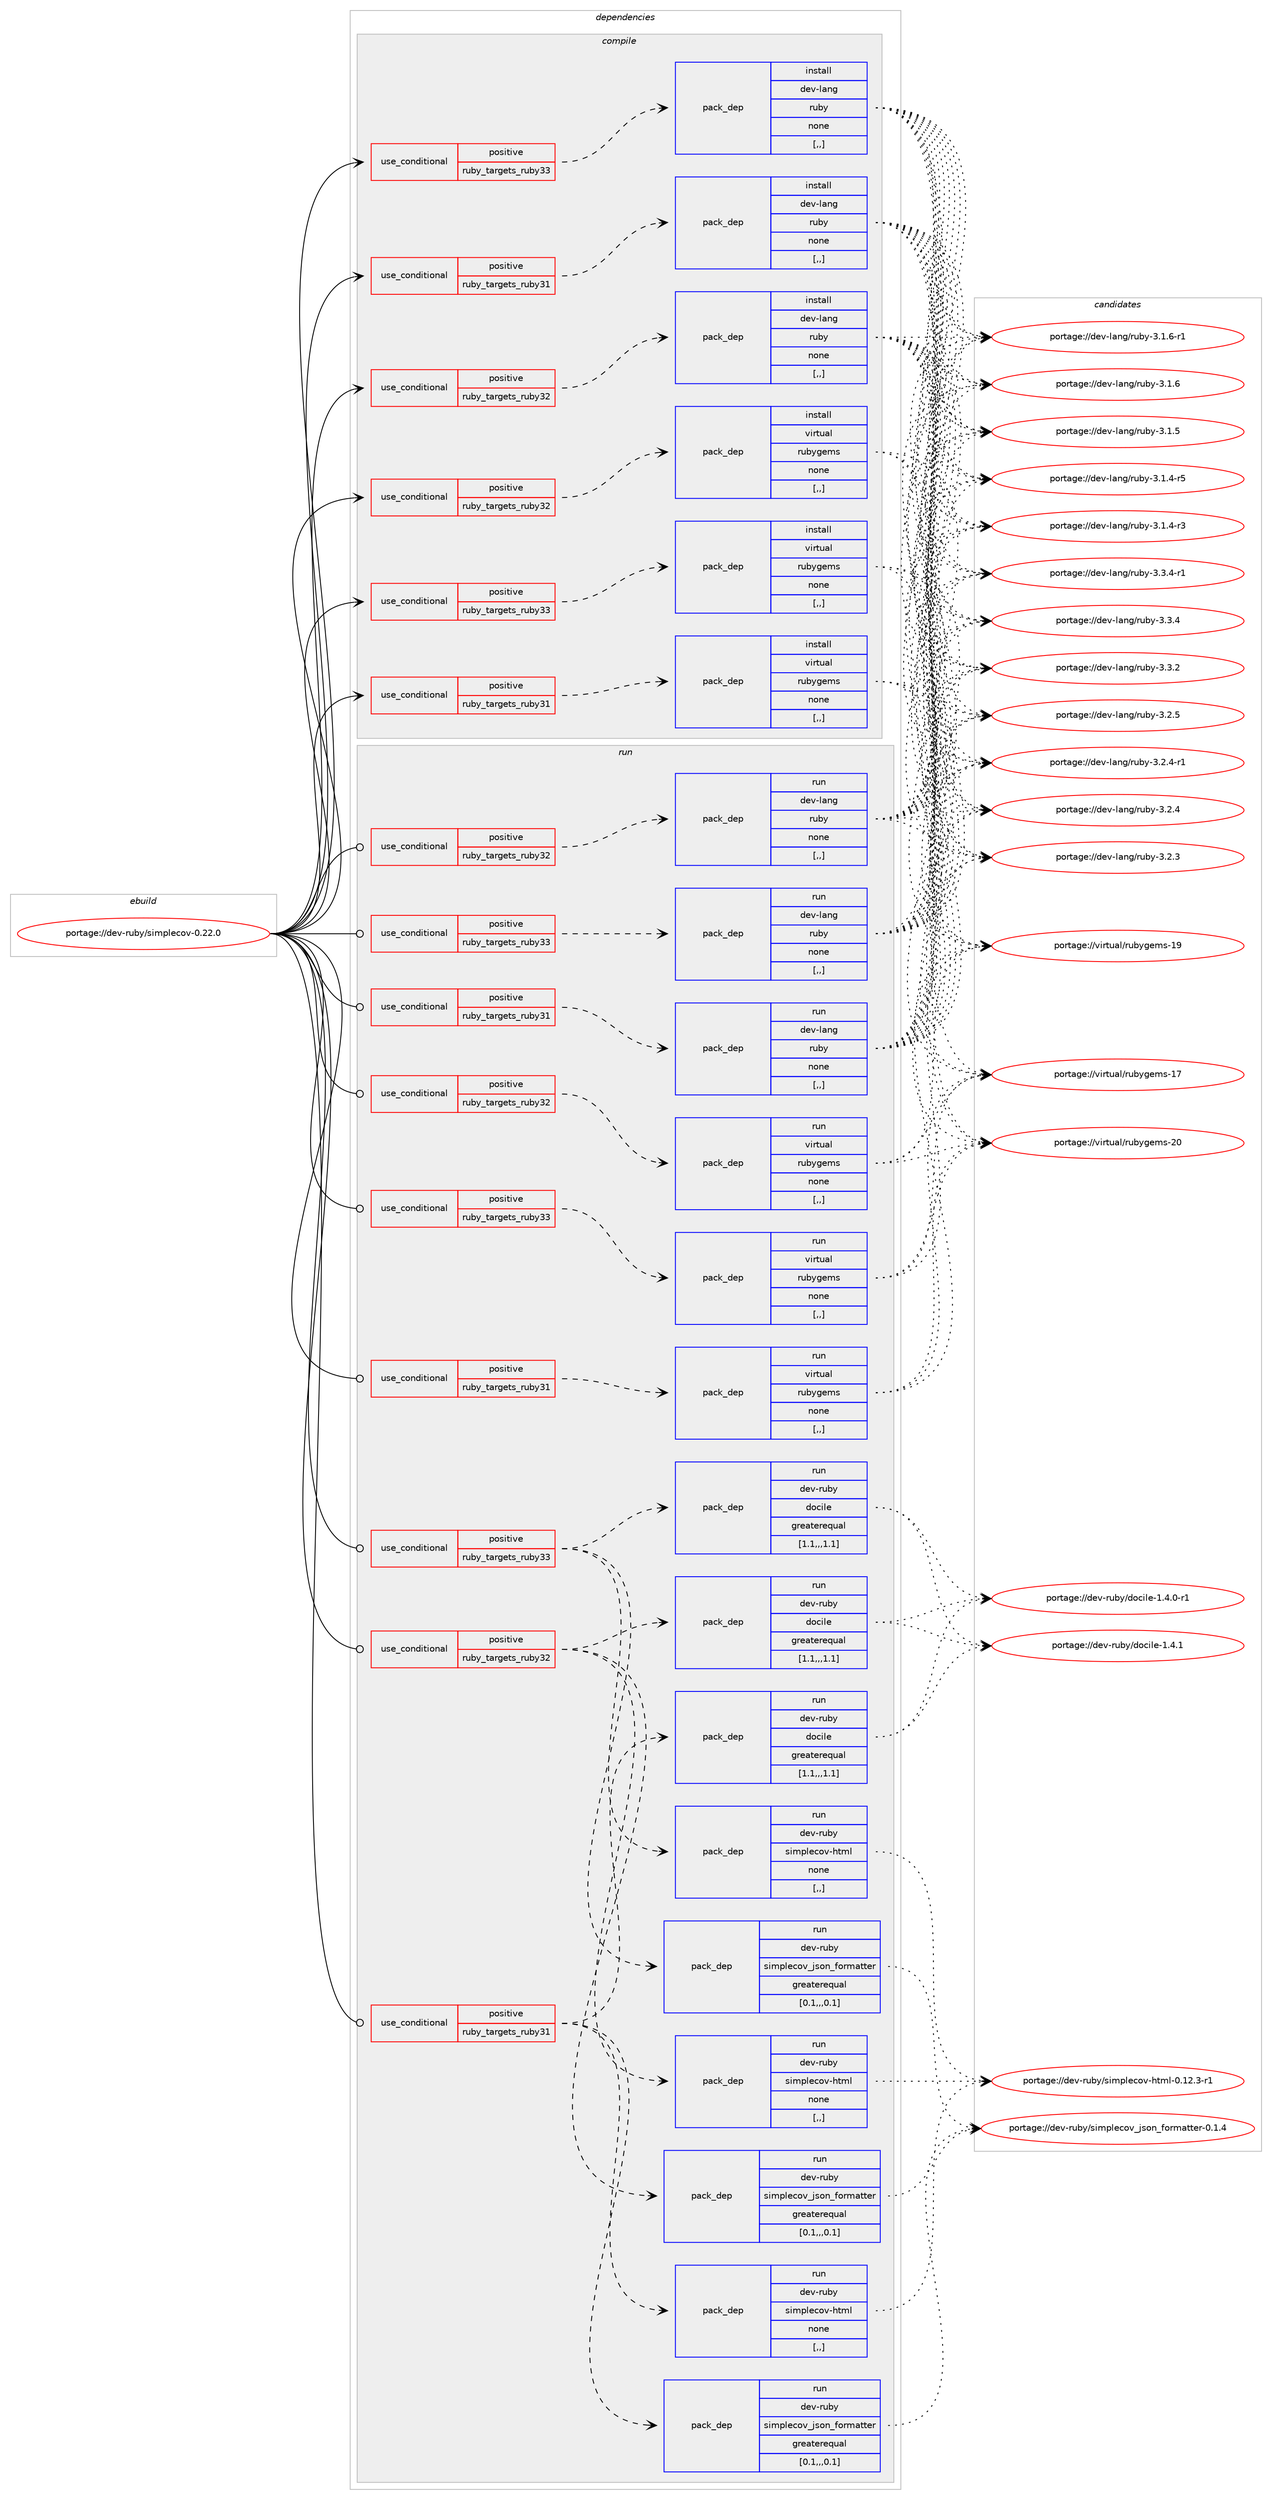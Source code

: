 digraph prolog {

# *************
# Graph options
# *************

newrank=true;
concentrate=true;
compound=true;
graph [rankdir=LR,fontname=Helvetica,fontsize=10,ranksep=1.5];#, ranksep=2.5, nodesep=0.2];
edge  [arrowhead=vee];
node  [fontname=Helvetica,fontsize=10];

# **********
# The ebuild
# **********

subgraph cluster_leftcol {
color=gray;
label=<<i>ebuild</i>>;
id [label="portage://dev-ruby/simplecov-0.22.0", color=red, width=4, href="../dev-ruby/simplecov-0.22.0.svg"];
}

# ****************
# The dependencies
# ****************

subgraph cluster_midcol {
color=gray;
label=<<i>dependencies</i>>;
subgraph cluster_compile {
fillcolor="#eeeeee";
style=filled;
label=<<i>compile</i>>;
subgraph cond56650 {
dependency203407 [label=<<TABLE BORDER="0" CELLBORDER="1" CELLSPACING="0" CELLPADDING="4"><TR><TD ROWSPAN="3" CELLPADDING="10">use_conditional</TD></TR><TR><TD>positive</TD></TR><TR><TD>ruby_targets_ruby31</TD></TR></TABLE>>, shape=none, color=red];
subgraph pack145371 {
dependency203408 [label=<<TABLE BORDER="0" CELLBORDER="1" CELLSPACING="0" CELLPADDING="4" WIDTH="220"><TR><TD ROWSPAN="6" CELLPADDING="30">pack_dep</TD></TR><TR><TD WIDTH="110">install</TD></TR><TR><TD>dev-lang</TD></TR><TR><TD>ruby</TD></TR><TR><TD>none</TD></TR><TR><TD>[,,]</TD></TR></TABLE>>, shape=none, color=blue];
}
dependency203407:e -> dependency203408:w [weight=20,style="dashed",arrowhead="vee"];
}
id:e -> dependency203407:w [weight=20,style="solid",arrowhead="vee"];
subgraph cond56651 {
dependency203409 [label=<<TABLE BORDER="0" CELLBORDER="1" CELLSPACING="0" CELLPADDING="4"><TR><TD ROWSPAN="3" CELLPADDING="10">use_conditional</TD></TR><TR><TD>positive</TD></TR><TR><TD>ruby_targets_ruby31</TD></TR></TABLE>>, shape=none, color=red];
subgraph pack145372 {
dependency203410 [label=<<TABLE BORDER="0" CELLBORDER="1" CELLSPACING="0" CELLPADDING="4" WIDTH="220"><TR><TD ROWSPAN="6" CELLPADDING="30">pack_dep</TD></TR><TR><TD WIDTH="110">install</TD></TR><TR><TD>virtual</TD></TR><TR><TD>rubygems</TD></TR><TR><TD>none</TD></TR><TR><TD>[,,]</TD></TR></TABLE>>, shape=none, color=blue];
}
dependency203409:e -> dependency203410:w [weight=20,style="dashed",arrowhead="vee"];
}
id:e -> dependency203409:w [weight=20,style="solid",arrowhead="vee"];
subgraph cond56652 {
dependency203411 [label=<<TABLE BORDER="0" CELLBORDER="1" CELLSPACING="0" CELLPADDING="4"><TR><TD ROWSPAN="3" CELLPADDING="10">use_conditional</TD></TR><TR><TD>positive</TD></TR><TR><TD>ruby_targets_ruby32</TD></TR></TABLE>>, shape=none, color=red];
subgraph pack145373 {
dependency203412 [label=<<TABLE BORDER="0" CELLBORDER="1" CELLSPACING="0" CELLPADDING="4" WIDTH="220"><TR><TD ROWSPAN="6" CELLPADDING="30">pack_dep</TD></TR><TR><TD WIDTH="110">install</TD></TR><TR><TD>dev-lang</TD></TR><TR><TD>ruby</TD></TR><TR><TD>none</TD></TR><TR><TD>[,,]</TD></TR></TABLE>>, shape=none, color=blue];
}
dependency203411:e -> dependency203412:w [weight=20,style="dashed",arrowhead="vee"];
}
id:e -> dependency203411:w [weight=20,style="solid",arrowhead="vee"];
subgraph cond56653 {
dependency203413 [label=<<TABLE BORDER="0" CELLBORDER="1" CELLSPACING="0" CELLPADDING="4"><TR><TD ROWSPAN="3" CELLPADDING="10">use_conditional</TD></TR><TR><TD>positive</TD></TR><TR><TD>ruby_targets_ruby32</TD></TR></TABLE>>, shape=none, color=red];
subgraph pack145374 {
dependency203414 [label=<<TABLE BORDER="0" CELLBORDER="1" CELLSPACING="0" CELLPADDING="4" WIDTH="220"><TR><TD ROWSPAN="6" CELLPADDING="30">pack_dep</TD></TR><TR><TD WIDTH="110">install</TD></TR><TR><TD>virtual</TD></TR><TR><TD>rubygems</TD></TR><TR><TD>none</TD></TR><TR><TD>[,,]</TD></TR></TABLE>>, shape=none, color=blue];
}
dependency203413:e -> dependency203414:w [weight=20,style="dashed",arrowhead="vee"];
}
id:e -> dependency203413:w [weight=20,style="solid",arrowhead="vee"];
subgraph cond56654 {
dependency203415 [label=<<TABLE BORDER="0" CELLBORDER="1" CELLSPACING="0" CELLPADDING="4"><TR><TD ROWSPAN="3" CELLPADDING="10">use_conditional</TD></TR><TR><TD>positive</TD></TR><TR><TD>ruby_targets_ruby33</TD></TR></TABLE>>, shape=none, color=red];
subgraph pack145375 {
dependency203416 [label=<<TABLE BORDER="0" CELLBORDER="1" CELLSPACING="0" CELLPADDING="4" WIDTH="220"><TR><TD ROWSPAN="6" CELLPADDING="30">pack_dep</TD></TR><TR><TD WIDTH="110">install</TD></TR><TR><TD>dev-lang</TD></TR><TR><TD>ruby</TD></TR><TR><TD>none</TD></TR><TR><TD>[,,]</TD></TR></TABLE>>, shape=none, color=blue];
}
dependency203415:e -> dependency203416:w [weight=20,style="dashed",arrowhead="vee"];
}
id:e -> dependency203415:w [weight=20,style="solid",arrowhead="vee"];
subgraph cond56655 {
dependency203417 [label=<<TABLE BORDER="0" CELLBORDER="1" CELLSPACING="0" CELLPADDING="4"><TR><TD ROWSPAN="3" CELLPADDING="10">use_conditional</TD></TR><TR><TD>positive</TD></TR><TR><TD>ruby_targets_ruby33</TD></TR></TABLE>>, shape=none, color=red];
subgraph pack145376 {
dependency203418 [label=<<TABLE BORDER="0" CELLBORDER="1" CELLSPACING="0" CELLPADDING="4" WIDTH="220"><TR><TD ROWSPAN="6" CELLPADDING="30">pack_dep</TD></TR><TR><TD WIDTH="110">install</TD></TR><TR><TD>virtual</TD></TR><TR><TD>rubygems</TD></TR><TR><TD>none</TD></TR><TR><TD>[,,]</TD></TR></TABLE>>, shape=none, color=blue];
}
dependency203417:e -> dependency203418:w [weight=20,style="dashed",arrowhead="vee"];
}
id:e -> dependency203417:w [weight=20,style="solid",arrowhead="vee"];
}
subgraph cluster_compileandrun {
fillcolor="#eeeeee";
style=filled;
label=<<i>compile and run</i>>;
}
subgraph cluster_run {
fillcolor="#eeeeee";
style=filled;
label=<<i>run</i>>;
subgraph cond56656 {
dependency203419 [label=<<TABLE BORDER="0" CELLBORDER="1" CELLSPACING="0" CELLPADDING="4"><TR><TD ROWSPAN="3" CELLPADDING="10">use_conditional</TD></TR><TR><TD>positive</TD></TR><TR><TD>ruby_targets_ruby31</TD></TR></TABLE>>, shape=none, color=red];
subgraph pack145377 {
dependency203420 [label=<<TABLE BORDER="0" CELLBORDER="1" CELLSPACING="0" CELLPADDING="4" WIDTH="220"><TR><TD ROWSPAN="6" CELLPADDING="30">pack_dep</TD></TR><TR><TD WIDTH="110">run</TD></TR><TR><TD>dev-lang</TD></TR><TR><TD>ruby</TD></TR><TR><TD>none</TD></TR><TR><TD>[,,]</TD></TR></TABLE>>, shape=none, color=blue];
}
dependency203419:e -> dependency203420:w [weight=20,style="dashed",arrowhead="vee"];
}
id:e -> dependency203419:w [weight=20,style="solid",arrowhead="odot"];
subgraph cond56657 {
dependency203421 [label=<<TABLE BORDER="0" CELLBORDER="1" CELLSPACING="0" CELLPADDING="4"><TR><TD ROWSPAN="3" CELLPADDING="10">use_conditional</TD></TR><TR><TD>positive</TD></TR><TR><TD>ruby_targets_ruby31</TD></TR></TABLE>>, shape=none, color=red];
subgraph pack145378 {
dependency203422 [label=<<TABLE BORDER="0" CELLBORDER="1" CELLSPACING="0" CELLPADDING="4" WIDTH="220"><TR><TD ROWSPAN="6" CELLPADDING="30">pack_dep</TD></TR><TR><TD WIDTH="110">run</TD></TR><TR><TD>dev-ruby</TD></TR><TR><TD>simplecov-html</TD></TR><TR><TD>none</TD></TR><TR><TD>[,,]</TD></TR></TABLE>>, shape=none, color=blue];
}
dependency203421:e -> dependency203422:w [weight=20,style="dashed",arrowhead="vee"];
subgraph pack145379 {
dependency203423 [label=<<TABLE BORDER="0" CELLBORDER="1" CELLSPACING="0" CELLPADDING="4" WIDTH="220"><TR><TD ROWSPAN="6" CELLPADDING="30">pack_dep</TD></TR><TR><TD WIDTH="110">run</TD></TR><TR><TD>dev-ruby</TD></TR><TR><TD>simplecov_json_formatter</TD></TR><TR><TD>greaterequal</TD></TR><TR><TD>[0.1,,,0.1]</TD></TR></TABLE>>, shape=none, color=blue];
}
dependency203421:e -> dependency203423:w [weight=20,style="dashed",arrowhead="vee"];
subgraph pack145380 {
dependency203424 [label=<<TABLE BORDER="0" CELLBORDER="1" CELLSPACING="0" CELLPADDING="4" WIDTH="220"><TR><TD ROWSPAN="6" CELLPADDING="30">pack_dep</TD></TR><TR><TD WIDTH="110">run</TD></TR><TR><TD>dev-ruby</TD></TR><TR><TD>docile</TD></TR><TR><TD>greaterequal</TD></TR><TR><TD>[1.1,,,1.1]</TD></TR></TABLE>>, shape=none, color=blue];
}
dependency203421:e -> dependency203424:w [weight=20,style="dashed",arrowhead="vee"];
}
id:e -> dependency203421:w [weight=20,style="solid",arrowhead="odot"];
subgraph cond56658 {
dependency203425 [label=<<TABLE BORDER="0" CELLBORDER="1" CELLSPACING="0" CELLPADDING="4"><TR><TD ROWSPAN="3" CELLPADDING="10">use_conditional</TD></TR><TR><TD>positive</TD></TR><TR><TD>ruby_targets_ruby31</TD></TR></TABLE>>, shape=none, color=red];
subgraph pack145381 {
dependency203426 [label=<<TABLE BORDER="0" CELLBORDER="1" CELLSPACING="0" CELLPADDING="4" WIDTH="220"><TR><TD ROWSPAN="6" CELLPADDING="30">pack_dep</TD></TR><TR><TD WIDTH="110">run</TD></TR><TR><TD>virtual</TD></TR><TR><TD>rubygems</TD></TR><TR><TD>none</TD></TR><TR><TD>[,,]</TD></TR></TABLE>>, shape=none, color=blue];
}
dependency203425:e -> dependency203426:w [weight=20,style="dashed",arrowhead="vee"];
}
id:e -> dependency203425:w [weight=20,style="solid",arrowhead="odot"];
subgraph cond56659 {
dependency203427 [label=<<TABLE BORDER="0" CELLBORDER="1" CELLSPACING="0" CELLPADDING="4"><TR><TD ROWSPAN="3" CELLPADDING="10">use_conditional</TD></TR><TR><TD>positive</TD></TR><TR><TD>ruby_targets_ruby32</TD></TR></TABLE>>, shape=none, color=red];
subgraph pack145382 {
dependency203428 [label=<<TABLE BORDER="0" CELLBORDER="1" CELLSPACING="0" CELLPADDING="4" WIDTH="220"><TR><TD ROWSPAN="6" CELLPADDING="30">pack_dep</TD></TR><TR><TD WIDTH="110">run</TD></TR><TR><TD>dev-lang</TD></TR><TR><TD>ruby</TD></TR><TR><TD>none</TD></TR><TR><TD>[,,]</TD></TR></TABLE>>, shape=none, color=blue];
}
dependency203427:e -> dependency203428:w [weight=20,style="dashed",arrowhead="vee"];
}
id:e -> dependency203427:w [weight=20,style="solid",arrowhead="odot"];
subgraph cond56660 {
dependency203429 [label=<<TABLE BORDER="0" CELLBORDER="1" CELLSPACING="0" CELLPADDING="4"><TR><TD ROWSPAN="3" CELLPADDING="10">use_conditional</TD></TR><TR><TD>positive</TD></TR><TR><TD>ruby_targets_ruby32</TD></TR></TABLE>>, shape=none, color=red];
subgraph pack145383 {
dependency203430 [label=<<TABLE BORDER="0" CELLBORDER="1" CELLSPACING="0" CELLPADDING="4" WIDTH="220"><TR><TD ROWSPAN="6" CELLPADDING="30">pack_dep</TD></TR><TR><TD WIDTH="110">run</TD></TR><TR><TD>dev-ruby</TD></TR><TR><TD>simplecov-html</TD></TR><TR><TD>none</TD></TR><TR><TD>[,,]</TD></TR></TABLE>>, shape=none, color=blue];
}
dependency203429:e -> dependency203430:w [weight=20,style="dashed",arrowhead="vee"];
subgraph pack145384 {
dependency203431 [label=<<TABLE BORDER="0" CELLBORDER="1" CELLSPACING="0" CELLPADDING="4" WIDTH="220"><TR><TD ROWSPAN="6" CELLPADDING="30">pack_dep</TD></TR><TR><TD WIDTH="110">run</TD></TR><TR><TD>dev-ruby</TD></TR><TR><TD>simplecov_json_formatter</TD></TR><TR><TD>greaterequal</TD></TR><TR><TD>[0.1,,,0.1]</TD></TR></TABLE>>, shape=none, color=blue];
}
dependency203429:e -> dependency203431:w [weight=20,style="dashed",arrowhead="vee"];
subgraph pack145385 {
dependency203432 [label=<<TABLE BORDER="0" CELLBORDER="1" CELLSPACING="0" CELLPADDING="4" WIDTH="220"><TR><TD ROWSPAN="6" CELLPADDING="30">pack_dep</TD></TR><TR><TD WIDTH="110">run</TD></TR><TR><TD>dev-ruby</TD></TR><TR><TD>docile</TD></TR><TR><TD>greaterequal</TD></TR><TR><TD>[1.1,,,1.1]</TD></TR></TABLE>>, shape=none, color=blue];
}
dependency203429:e -> dependency203432:w [weight=20,style="dashed",arrowhead="vee"];
}
id:e -> dependency203429:w [weight=20,style="solid",arrowhead="odot"];
subgraph cond56661 {
dependency203433 [label=<<TABLE BORDER="0" CELLBORDER="1" CELLSPACING="0" CELLPADDING="4"><TR><TD ROWSPAN="3" CELLPADDING="10">use_conditional</TD></TR><TR><TD>positive</TD></TR><TR><TD>ruby_targets_ruby32</TD></TR></TABLE>>, shape=none, color=red];
subgraph pack145386 {
dependency203434 [label=<<TABLE BORDER="0" CELLBORDER="1" CELLSPACING="0" CELLPADDING="4" WIDTH="220"><TR><TD ROWSPAN="6" CELLPADDING="30">pack_dep</TD></TR><TR><TD WIDTH="110">run</TD></TR><TR><TD>virtual</TD></TR><TR><TD>rubygems</TD></TR><TR><TD>none</TD></TR><TR><TD>[,,]</TD></TR></TABLE>>, shape=none, color=blue];
}
dependency203433:e -> dependency203434:w [weight=20,style="dashed",arrowhead="vee"];
}
id:e -> dependency203433:w [weight=20,style="solid",arrowhead="odot"];
subgraph cond56662 {
dependency203435 [label=<<TABLE BORDER="0" CELLBORDER="1" CELLSPACING="0" CELLPADDING="4"><TR><TD ROWSPAN="3" CELLPADDING="10">use_conditional</TD></TR><TR><TD>positive</TD></TR><TR><TD>ruby_targets_ruby33</TD></TR></TABLE>>, shape=none, color=red];
subgraph pack145387 {
dependency203436 [label=<<TABLE BORDER="0" CELLBORDER="1" CELLSPACING="0" CELLPADDING="4" WIDTH="220"><TR><TD ROWSPAN="6" CELLPADDING="30">pack_dep</TD></TR><TR><TD WIDTH="110">run</TD></TR><TR><TD>dev-lang</TD></TR><TR><TD>ruby</TD></TR><TR><TD>none</TD></TR><TR><TD>[,,]</TD></TR></TABLE>>, shape=none, color=blue];
}
dependency203435:e -> dependency203436:w [weight=20,style="dashed",arrowhead="vee"];
}
id:e -> dependency203435:w [weight=20,style="solid",arrowhead="odot"];
subgraph cond56663 {
dependency203437 [label=<<TABLE BORDER="0" CELLBORDER="1" CELLSPACING="0" CELLPADDING="4"><TR><TD ROWSPAN="3" CELLPADDING="10">use_conditional</TD></TR><TR><TD>positive</TD></TR><TR><TD>ruby_targets_ruby33</TD></TR></TABLE>>, shape=none, color=red];
subgraph pack145388 {
dependency203438 [label=<<TABLE BORDER="0" CELLBORDER="1" CELLSPACING="0" CELLPADDING="4" WIDTH="220"><TR><TD ROWSPAN="6" CELLPADDING="30">pack_dep</TD></TR><TR><TD WIDTH="110">run</TD></TR><TR><TD>dev-ruby</TD></TR><TR><TD>simplecov-html</TD></TR><TR><TD>none</TD></TR><TR><TD>[,,]</TD></TR></TABLE>>, shape=none, color=blue];
}
dependency203437:e -> dependency203438:w [weight=20,style="dashed",arrowhead="vee"];
subgraph pack145389 {
dependency203439 [label=<<TABLE BORDER="0" CELLBORDER="1" CELLSPACING="0" CELLPADDING="4" WIDTH="220"><TR><TD ROWSPAN="6" CELLPADDING="30">pack_dep</TD></TR><TR><TD WIDTH="110">run</TD></TR><TR><TD>dev-ruby</TD></TR><TR><TD>simplecov_json_formatter</TD></TR><TR><TD>greaterequal</TD></TR><TR><TD>[0.1,,,0.1]</TD></TR></TABLE>>, shape=none, color=blue];
}
dependency203437:e -> dependency203439:w [weight=20,style="dashed",arrowhead="vee"];
subgraph pack145390 {
dependency203440 [label=<<TABLE BORDER="0" CELLBORDER="1" CELLSPACING="0" CELLPADDING="4" WIDTH="220"><TR><TD ROWSPAN="6" CELLPADDING="30">pack_dep</TD></TR><TR><TD WIDTH="110">run</TD></TR><TR><TD>dev-ruby</TD></TR><TR><TD>docile</TD></TR><TR><TD>greaterequal</TD></TR><TR><TD>[1.1,,,1.1]</TD></TR></TABLE>>, shape=none, color=blue];
}
dependency203437:e -> dependency203440:w [weight=20,style="dashed",arrowhead="vee"];
}
id:e -> dependency203437:w [weight=20,style="solid",arrowhead="odot"];
subgraph cond56664 {
dependency203441 [label=<<TABLE BORDER="0" CELLBORDER="1" CELLSPACING="0" CELLPADDING="4"><TR><TD ROWSPAN="3" CELLPADDING="10">use_conditional</TD></TR><TR><TD>positive</TD></TR><TR><TD>ruby_targets_ruby33</TD></TR></TABLE>>, shape=none, color=red];
subgraph pack145391 {
dependency203442 [label=<<TABLE BORDER="0" CELLBORDER="1" CELLSPACING="0" CELLPADDING="4" WIDTH="220"><TR><TD ROWSPAN="6" CELLPADDING="30">pack_dep</TD></TR><TR><TD WIDTH="110">run</TD></TR><TR><TD>virtual</TD></TR><TR><TD>rubygems</TD></TR><TR><TD>none</TD></TR><TR><TD>[,,]</TD></TR></TABLE>>, shape=none, color=blue];
}
dependency203441:e -> dependency203442:w [weight=20,style="dashed",arrowhead="vee"];
}
id:e -> dependency203441:w [weight=20,style="solid",arrowhead="odot"];
}
}

# **************
# The candidates
# **************

subgraph cluster_choices {
rank=same;
color=gray;
label=<<i>candidates</i>>;

subgraph choice145371 {
color=black;
nodesep=1;
choice100101118451089711010347114117981214551465146524511449 [label="portage://dev-lang/ruby-3.3.4-r1", color=red, width=4,href="../dev-lang/ruby-3.3.4-r1.svg"];
choice10010111845108971101034711411798121455146514652 [label="portage://dev-lang/ruby-3.3.4", color=red, width=4,href="../dev-lang/ruby-3.3.4.svg"];
choice10010111845108971101034711411798121455146514650 [label="portage://dev-lang/ruby-3.3.2", color=red, width=4,href="../dev-lang/ruby-3.3.2.svg"];
choice10010111845108971101034711411798121455146504653 [label="portage://dev-lang/ruby-3.2.5", color=red, width=4,href="../dev-lang/ruby-3.2.5.svg"];
choice100101118451089711010347114117981214551465046524511449 [label="portage://dev-lang/ruby-3.2.4-r1", color=red, width=4,href="../dev-lang/ruby-3.2.4-r1.svg"];
choice10010111845108971101034711411798121455146504652 [label="portage://dev-lang/ruby-3.2.4", color=red, width=4,href="../dev-lang/ruby-3.2.4.svg"];
choice10010111845108971101034711411798121455146504651 [label="portage://dev-lang/ruby-3.2.3", color=red, width=4,href="../dev-lang/ruby-3.2.3.svg"];
choice100101118451089711010347114117981214551464946544511449 [label="portage://dev-lang/ruby-3.1.6-r1", color=red, width=4,href="../dev-lang/ruby-3.1.6-r1.svg"];
choice10010111845108971101034711411798121455146494654 [label="portage://dev-lang/ruby-3.1.6", color=red, width=4,href="../dev-lang/ruby-3.1.6.svg"];
choice10010111845108971101034711411798121455146494653 [label="portage://dev-lang/ruby-3.1.5", color=red, width=4,href="../dev-lang/ruby-3.1.5.svg"];
choice100101118451089711010347114117981214551464946524511453 [label="portage://dev-lang/ruby-3.1.4-r5", color=red, width=4,href="../dev-lang/ruby-3.1.4-r5.svg"];
choice100101118451089711010347114117981214551464946524511451 [label="portage://dev-lang/ruby-3.1.4-r3", color=red, width=4,href="../dev-lang/ruby-3.1.4-r3.svg"];
dependency203408:e -> choice100101118451089711010347114117981214551465146524511449:w [style=dotted,weight="100"];
dependency203408:e -> choice10010111845108971101034711411798121455146514652:w [style=dotted,weight="100"];
dependency203408:e -> choice10010111845108971101034711411798121455146514650:w [style=dotted,weight="100"];
dependency203408:e -> choice10010111845108971101034711411798121455146504653:w [style=dotted,weight="100"];
dependency203408:e -> choice100101118451089711010347114117981214551465046524511449:w [style=dotted,weight="100"];
dependency203408:e -> choice10010111845108971101034711411798121455146504652:w [style=dotted,weight="100"];
dependency203408:e -> choice10010111845108971101034711411798121455146504651:w [style=dotted,weight="100"];
dependency203408:e -> choice100101118451089711010347114117981214551464946544511449:w [style=dotted,weight="100"];
dependency203408:e -> choice10010111845108971101034711411798121455146494654:w [style=dotted,weight="100"];
dependency203408:e -> choice10010111845108971101034711411798121455146494653:w [style=dotted,weight="100"];
dependency203408:e -> choice100101118451089711010347114117981214551464946524511453:w [style=dotted,weight="100"];
dependency203408:e -> choice100101118451089711010347114117981214551464946524511451:w [style=dotted,weight="100"];
}
subgraph choice145372 {
color=black;
nodesep=1;
choice118105114116117971084711411798121103101109115455048 [label="portage://virtual/rubygems-20", color=red, width=4,href="../virtual/rubygems-20.svg"];
choice118105114116117971084711411798121103101109115454957 [label="portage://virtual/rubygems-19", color=red, width=4,href="../virtual/rubygems-19.svg"];
choice118105114116117971084711411798121103101109115454955 [label="portage://virtual/rubygems-17", color=red, width=4,href="../virtual/rubygems-17.svg"];
dependency203410:e -> choice118105114116117971084711411798121103101109115455048:w [style=dotted,weight="100"];
dependency203410:e -> choice118105114116117971084711411798121103101109115454957:w [style=dotted,weight="100"];
dependency203410:e -> choice118105114116117971084711411798121103101109115454955:w [style=dotted,weight="100"];
}
subgraph choice145373 {
color=black;
nodesep=1;
choice100101118451089711010347114117981214551465146524511449 [label="portage://dev-lang/ruby-3.3.4-r1", color=red, width=4,href="../dev-lang/ruby-3.3.4-r1.svg"];
choice10010111845108971101034711411798121455146514652 [label="portage://dev-lang/ruby-3.3.4", color=red, width=4,href="../dev-lang/ruby-3.3.4.svg"];
choice10010111845108971101034711411798121455146514650 [label="portage://dev-lang/ruby-3.3.2", color=red, width=4,href="../dev-lang/ruby-3.3.2.svg"];
choice10010111845108971101034711411798121455146504653 [label="portage://dev-lang/ruby-3.2.5", color=red, width=4,href="../dev-lang/ruby-3.2.5.svg"];
choice100101118451089711010347114117981214551465046524511449 [label="portage://dev-lang/ruby-3.2.4-r1", color=red, width=4,href="../dev-lang/ruby-3.2.4-r1.svg"];
choice10010111845108971101034711411798121455146504652 [label="portage://dev-lang/ruby-3.2.4", color=red, width=4,href="../dev-lang/ruby-3.2.4.svg"];
choice10010111845108971101034711411798121455146504651 [label="portage://dev-lang/ruby-3.2.3", color=red, width=4,href="../dev-lang/ruby-3.2.3.svg"];
choice100101118451089711010347114117981214551464946544511449 [label="portage://dev-lang/ruby-3.1.6-r1", color=red, width=4,href="../dev-lang/ruby-3.1.6-r1.svg"];
choice10010111845108971101034711411798121455146494654 [label="portage://dev-lang/ruby-3.1.6", color=red, width=4,href="../dev-lang/ruby-3.1.6.svg"];
choice10010111845108971101034711411798121455146494653 [label="portage://dev-lang/ruby-3.1.5", color=red, width=4,href="../dev-lang/ruby-3.1.5.svg"];
choice100101118451089711010347114117981214551464946524511453 [label="portage://dev-lang/ruby-3.1.4-r5", color=red, width=4,href="../dev-lang/ruby-3.1.4-r5.svg"];
choice100101118451089711010347114117981214551464946524511451 [label="portage://dev-lang/ruby-3.1.4-r3", color=red, width=4,href="../dev-lang/ruby-3.1.4-r3.svg"];
dependency203412:e -> choice100101118451089711010347114117981214551465146524511449:w [style=dotted,weight="100"];
dependency203412:e -> choice10010111845108971101034711411798121455146514652:w [style=dotted,weight="100"];
dependency203412:e -> choice10010111845108971101034711411798121455146514650:w [style=dotted,weight="100"];
dependency203412:e -> choice10010111845108971101034711411798121455146504653:w [style=dotted,weight="100"];
dependency203412:e -> choice100101118451089711010347114117981214551465046524511449:w [style=dotted,weight="100"];
dependency203412:e -> choice10010111845108971101034711411798121455146504652:w [style=dotted,weight="100"];
dependency203412:e -> choice10010111845108971101034711411798121455146504651:w [style=dotted,weight="100"];
dependency203412:e -> choice100101118451089711010347114117981214551464946544511449:w [style=dotted,weight="100"];
dependency203412:e -> choice10010111845108971101034711411798121455146494654:w [style=dotted,weight="100"];
dependency203412:e -> choice10010111845108971101034711411798121455146494653:w [style=dotted,weight="100"];
dependency203412:e -> choice100101118451089711010347114117981214551464946524511453:w [style=dotted,weight="100"];
dependency203412:e -> choice100101118451089711010347114117981214551464946524511451:w [style=dotted,weight="100"];
}
subgraph choice145374 {
color=black;
nodesep=1;
choice118105114116117971084711411798121103101109115455048 [label="portage://virtual/rubygems-20", color=red, width=4,href="../virtual/rubygems-20.svg"];
choice118105114116117971084711411798121103101109115454957 [label="portage://virtual/rubygems-19", color=red, width=4,href="../virtual/rubygems-19.svg"];
choice118105114116117971084711411798121103101109115454955 [label="portage://virtual/rubygems-17", color=red, width=4,href="../virtual/rubygems-17.svg"];
dependency203414:e -> choice118105114116117971084711411798121103101109115455048:w [style=dotted,weight="100"];
dependency203414:e -> choice118105114116117971084711411798121103101109115454957:w [style=dotted,weight="100"];
dependency203414:e -> choice118105114116117971084711411798121103101109115454955:w [style=dotted,weight="100"];
}
subgraph choice145375 {
color=black;
nodesep=1;
choice100101118451089711010347114117981214551465146524511449 [label="portage://dev-lang/ruby-3.3.4-r1", color=red, width=4,href="../dev-lang/ruby-3.3.4-r1.svg"];
choice10010111845108971101034711411798121455146514652 [label="portage://dev-lang/ruby-3.3.4", color=red, width=4,href="../dev-lang/ruby-3.3.4.svg"];
choice10010111845108971101034711411798121455146514650 [label="portage://dev-lang/ruby-3.3.2", color=red, width=4,href="../dev-lang/ruby-3.3.2.svg"];
choice10010111845108971101034711411798121455146504653 [label="portage://dev-lang/ruby-3.2.5", color=red, width=4,href="../dev-lang/ruby-3.2.5.svg"];
choice100101118451089711010347114117981214551465046524511449 [label="portage://dev-lang/ruby-3.2.4-r1", color=red, width=4,href="../dev-lang/ruby-3.2.4-r1.svg"];
choice10010111845108971101034711411798121455146504652 [label="portage://dev-lang/ruby-3.2.4", color=red, width=4,href="../dev-lang/ruby-3.2.4.svg"];
choice10010111845108971101034711411798121455146504651 [label="portage://dev-lang/ruby-3.2.3", color=red, width=4,href="../dev-lang/ruby-3.2.3.svg"];
choice100101118451089711010347114117981214551464946544511449 [label="portage://dev-lang/ruby-3.1.6-r1", color=red, width=4,href="../dev-lang/ruby-3.1.6-r1.svg"];
choice10010111845108971101034711411798121455146494654 [label="portage://dev-lang/ruby-3.1.6", color=red, width=4,href="../dev-lang/ruby-3.1.6.svg"];
choice10010111845108971101034711411798121455146494653 [label="portage://dev-lang/ruby-3.1.5", color=red, width=4,href="../dev-lang/ruby-3.1.5.svg"];
choice100101118451089711010347114117981214551464946524511453 [label="portage://dev-lang/ruby-3.1.4-r5", color=red, width=4,href="../dev-lang/ruby-3.1.4-r5.svg"];
choice100101118451089711010347114117981214551464946524511451 [label="portage://dev-lang/ruby-3.1.4-r3", color=red, width=4,href="../dev-lang/ruby-3.1.4-r3.svg"];
dependency203416:e -> choice100101118451089711010347114117981214551465146524511449:w [style=dotted,weight="100"];
dependency203416:e -> choice10010111845108971101034711411798121455146514652:w [style=dotted,weight="100"];
dependency203416:e -> choice10010111845108971101034711411798121455146514650:w [style=dotted,weight="100"];
dependency203416:e -> choice10010111845108971101034711411798121455146504653:w [style=dotted,weight="100"];
dependency203416:e -> choice100101118451089711010347114117981214551465046524511449:w [style=dotted,weight="100"];
dependency203416:e -> choice10010111845108971101034711411798121455146504652:w [style=dotted,weight="100"];
dependency203416:e -> choice10010111845108971101034711411798121455146504651:w [style=dotted,weight="100"];
dependency203416:e -> choice100101118451089711010347114117981214551464946544511449:w [style=dotted,weight="100"];
dependency203416:e -> choice10010111845108971101034711411798121455146494654:w [style=dotted,weight="100"];
dependency203416:e -> choice10010111845108971101034711411798121455146494653:w [style=dotted,weight="100"];
dependency203416:e -> choice100101118451089711010347114117981214551464946524511453:w [style=dotted,weight="100"];
dependency203416:e -> choice100101118451089711010347114117981214551464946524511451:w [style=dotted,weight="100"];
}
subgraph choice145376 {
color=black;
nodesep=1;
choice118105114116117971084711411798121103101109115455048 [label="portage://virtual/rubygems-20", color=red, width=4,href="../virtual/rubygems-20.svg"];
choice118105114116117971084711411798121103101109115454957 [label="portage://virtual/rubygems-19", color=red, width=4,href="../virtual/rubygems-19.svg"];
choice118105114116117971084711411798121103101109115454955 [label="portage://virtual/rubygems-17", color=red, width=4,href="../virtual/rubygems-17.svg"];
dependency203418:e -> choice118105114116117971084711411798121103101109115455048:w [style=dotted,weight="100"];
dependency203418:e -> choice118105114116117971084711411798121103101109115454957:w [style=dotted,weight="100"];
dependency203418:e -> choice118105114116117971084711411798121103101109115454955:w [style=dotted,weight="100"];
}
subgraph choice145377 {
color=black;
nodesep=1;
choice100101118451089711010347114117981214551465146524511449 [label="portage://dev-lang/ruby-3.3.4-r1", color=red, width=4,href="../dev-lang/ruby-3.3.4-r1.svg"];
choice10010111845108971101034711411798121455146514652 [label="portage://dev-lang/ruby-3.3.4", color=red, width=4,href="../dev-lang/ruby-3.3.4.svg"];
choice10010111845108971101034711411798121455146514650 [label="portage://dev-lang/ruby-3.3.2", color=red, width=4,href="../dev-lang/ruby-3.3.2.svg"];
choice10010111845108971101034711411798121455146504653 [label="portage://dev-lang/ruby-3.2.5", color=red, width=4,href="../dev-lang/ruby-3.2.5.svg"];
choice100101118451089711010347114117981214551465046524511449 [label="portage://dev-lang/ruby-3.2.4-r1", color=red, width=4,href="../dev-lang/ruby-3.2.4-r1.svg"];
choice10010111845108971101034711411798121455146504652 [label="portage://dev-lang/ruby-3.2.4", color=red, width=4,href="../dev-lang/ruby-3.2.4.svg"];
choice10010111845108971101034711411798121455146504651 [label="portage://dev-lang/ruby-3.2.3", color=red, width=4,href="../dev-lang/ruby-3.2.3.svg"];
choice100101118451089711010347114117981214551464946544511449 [label="portage://dev-lang/ruby-3.1.6-r1", color=red, width=4,href="../dev-lang/ruby-3.1.6-r1.svg"];
choice10010111845108971101034711411798121455146494654 [label="portage://dev-lang/ruby-3.1.6", color=red, width=4,href="../dev-lang/ruby-3.1.6.svg"];
choice10010111845108971101034711411798121455146494653 [label="portage://dev-lang/ruby-3.1.5", color=red, width=4,href="../dev-lang/ruby-3.1.5.svg"];
choice100101118451089711010347114117981214551464946524511453 [label="portage://dev-lang/ruby-3.1.4-r5", color=red, width=4,href="../dev-lang/ruby-3.1.4-r5.svg"];
choice100101118451089711010347114117981214551464946524511451 [label="portage://dev-lang/ruby-3.1.4-r3", color=red, width=4,href="../dev-lang/ruby-3.1.4-r3.svg"];
dependency203420:e -> choice100101118451089711010347114117981214551465146524511449:w [style=dotted,weight="100"];
dependency203420:e -> choice10010111845108971101034711411798121455146514652:w [style=dotted,weight="100"];
dependency203420:e -> choice10010111845108971101034711411798121455146514650:w [style=dotted,weight="100"];
dependency203420:e -> choice10010111845108971101034711411798121455146504653:w [style=dotted,weight="100"];
dependency203420:e -> choice100101118451089711010347114117981214551465046524511449:w [style=dotted,weight="100"];
dependency203420:e -> choice10010111845108971101034711411798121455146504652:w [style=dotted,weight="100"];
dependency203420:e -> choice10010111845108971101034711411798121455146504651:w [style=dotted,weight="100"];
dependency203420:e -> choice100101118451089711010347114117981214551464946544511449:w [style=dotted,weight="100"];
dependency203420:e -> choice10010111845108971101034711411798121455146494654:w [style=dotted,weight="100"];
dependency203420:e -> choice10010111845108971101034711411798121455146494653:w [style=dotted,weight="100"];
dependency203420:e -> choice100101118451089711010347114117981214551464946524511453:w [style=dotted,weight="100"];
dependency203420:e -> choice100101118451089711010347114117981214551464946524511451:w [style=dotted,weight="100"];
}
subgraph choice145378 {
color=black;
nodesep=1;
choice1001011184511411798121471151051091121081019911111845104116109108454846495046514511449 [label="portage://dev-ruby/simplecov-html-0.12.3-r1", color=red, width=4,href="../dev-ruby/simplecov-html-0.12.3-r1.svg"];
dependency203422:e -> choice1001011184511411798121471151051091121081019911111845104116109108454846495046514511449:w [style=dotted,weight="100"];
}
subgraph choice145379 {
color=black;
nodesep=1;
choice10010111845114117981214711510510911210810199111118951061151111109510211111410997116116101114454846494652 [label="portage://dev-ruby/simplecov_json_formatter-0.1.4", color=red, width=4,href="../dev-ruby/simplecov_json_formatter-0.1.4.svg"];
dependency203423:e -> choice10010111845114117981214711510510911210810199111118951061151111109510211111410997116116101114454846494652:w [style=dotted,weight="100"];
}
subgraph choice145380 {
color=black;
nodesep=1;
choice10010111845114117981214710011199105108101454946524649 [label="portage://dev-ruby/docile-1.4.1", color=red, width=4,href="../dev-ruby/docile-1.4.1.svg"];
choice100101118451141179812147100111991051081014549465246484511449 [label="portage://dev-ruby/docile-1.4.0-r1", color=red, width=4,href="../dev-ruby/docile-1.4.0-r1.svg"];
dependency203424:e -> choice10010111845114117981214710011199105108101454946524649:w [style=dotted,weight="100"];
dependency203424:e -> choice100101118451141179812147100111991051081014549465246484511449:w [style=dotted,weight="100"];
}
subgraph choice145381 {
color=black;
nodesep=1;
choice118105114116117971084711411798121103101109115455048 [label="portage://virtual/rubygems-20", color=red, width=4,href="../virtual/rubygems-20.svg"];
choice118105114116117971084711411798121103101109115454957 [label="portage://virtual/rubygems-19", color=red, width=4,href="../virtual/rubygems-19.svg"];
choice118105114116117971084711411798121103101109115454955 [label="portage://virtual/rubygems-17", color=red, width=4,href="../virtual/rubygems-17.svg"];
dependency203426:e -> choice118105114116117971084711411798121103101109115455048:w [style=dotted,weight="100"];
dependency203426:e -> choice118105114116117971084711411798121103101109115454957:w [style=dotted,weight="100"];
dependency203426:e -> choice118105114116117971084711411798121103101109115454955:w [style=dotted,weight="100"];
}
subgraph choice145382 {
color=black;
nodesep=1;
choice100101118451089711010347114117981214551465146524511449 [label="portage://dev-lang/ruby-3.3.4-r1", color=red, width=4,href="../dev-lang/ruby-3.3.4-r1.svg"];
choice10010111845108971101034711411798121455146514652 [label="portage://dev-lang/ruby-3.3.4", color=red, width=4,href="../dev-lang/ruby-3.3.4.svg"];
choice10010111845108971101034711411798121455146514650 [label="portage://dev-lang/ruby-3.3.2", color=red, width=4,href="../dev-lang/ruby-3.3.2.svg"];
choice10010111845108971101034711411798121455146504653 [label="portage://dev-lang/ruby-3.2.5", color=red, width=4,href="../dev-lang/ruby-3.2.5.svg"];
choice100101118451089711010347114117981214551465046524511449 [label="portage://dev-lang/ruby-3.2.4-r1", color=red, width=4,href="../dev-lang/ruby-3.2.4-r1.svg"];
choice10010111845108971101034711411798121455146504652 [label="portage://dev-lang/ruby-3.2.4", color=red, width=4,href="../dev-lang/ruby-3.2.4.svg"];
choice10010111845108971101034711411798121455146504651 [label="portage://dev-lang/ruby-3.2.3", color=red, width=4,href="../dev-lang/ruby-3.2.3.svg"];
choice100101118451089711010347114117981214551464946544511449 [label="portage://dev-lang/ruby-3.1.6-r1", color=red, width=4,href="../dev-lang/ruby-3.1.6-r1.svg"];
choice10010111845108971101034711411798121455146494654 [label="portage://dev-lang/ruby-3.1.6", color=red, width=4,href="../dev-lang/ruby-3.1.6.svg"];
choice10010111845108971101034711411798121455146494653 [label="portage://dev-lang/ruby-3.1.5", color=red, width=4,href="../dev-lang/ruby-3.1.5.svg"];
choice100101118451089711010347114117981214551464946524511453 [label="portage://dev-lang/ruby-3.1.4-r5", color=red, width=4,href="../dev-lang/ruby-3.1.4-r5.svg"];
choice100101118451089711010347114117981214551464946524511451 [label="portage://dev-lang/ruby-3.1.4-r3", color=red, width=4,href="../dev-lang/ruby-3.1.4-r3.svg"];
dependency203428:e -> choice100101118451089711010347114117981214551465146524511449:w [style=dotted,weight="100"];
dependency203428:e -> choice10010111845108971101034711411798121455146514652:w [style=dotted,weight="100"];
dependency203428:e -> choice10010111845108971101034711411798121455146514650:w [style=dotted,weight="100"];
dependency203428:e -> choice10010111845108971101034711411798121455146504653:w [style=dotted,weight="100"];
dependency203428:e -> choice100101118451089711010347114117981214551465046524511449:w [style=dotted,weight="100"];
dependency203428:e -> choice10010111845108971101034711411798121455146504652:w [style=dotted,weight="100"];
dependency203428:e -> choice10010111845108971101034711411798121455146504651:w [style=dotted,weight="100"];
dependency203428:e -> choice100101118451089711010347114117981214551464946544511449:w [style=dotted,weight="100"];
dependency203428:e -> choice10010111845108971101034711411798121455146494654:w [style=dotted,weight="100"];
dependency203428:e -> choice10010111845108971101034711411798121455146494653:w [style=dotted,weight="100"];
dependency203428:e -> choice100101118451089711010347114117981214551464946524511453:w [style=dotted,weight="100"];
dependency203428:e -> choice100101118451089711010347114117981214551464946524511451:w [style=dotted,weight="100"];
}
subgraph choice145383 {
color=black;
nodesep=1;
choice1001011184511411798121471151051091121081019911111845104116109108454846495046514511449 [label="portage://dev-ruby/simplecov-html-0.12.3-r1", color=red, width=4,href="../dev-ruby/simplecov-html-0.12.3-r1.svg"];
dependency203430:e -> choice1001011184511411798121471151051091121081019911111845104116109108454846495046514511449:w [style=dotted,weight="100"];
}
subgraph choice145384 {
color=black;
nodesep=1;
choice10010111845114117981214711510510911210810199111118951061151111109510211111410997116116101114454846494652 [label="portage://dev-ruby/simplecov_json_formatter-0.1.4", color=red, width=4,href="../dev-ruby/simplecov_json_formatter-0.1.4.svg"];
dependency203431:e -> choice10010111845114117981214711510510911210810199111118951061151111109510211111410997116116101114454846494652:w [style=dotted,weight="100"];
}
subgraph choice145385 {
color=black;
nodesep=1;
choice10010111845114117981214710011199105108101454946524649 [label="portage://dev-ruby/docile-1.4.1", color=red, width=4,href="../dev-ruby/docile-1.4.1.svg"];
choice100101118451141179812147100111991051081014549465246484511449 [label="portage://dev-ruby/docile-1.4.0-r1", color=red, width=4,href="../dev-ruby/docile-1.4.0-r1.svg"];
dependency203432:e -> choice10010111845114117981214710011199105108101454946524649:w [style=dotted,weight="100"];
dependency203432:e -> choice100101118451141179812147100111991051081014549465246484511449:w [style=dotted,weight="100"];
}
subgraph choice145386 {
color=black;
nodesep=1;
choice118105114116117971084711411798121103101109115455048 [label="portage://virtual/rubygems-20", color=red, width=4,href="../virtual/rubygems-20.svg"];
choice118105114116117971084711411798121103101109115454957 [label="portage://virtual/rubygems-19", color=red, width=4,href="../virtual/rubygems-19.svg"];
choice118105114116117971084711411798121103101109115454955 [label="portage://virtual/rubygems-17", color=red, width=4,href="../virtual/rubygems-17.svg"];
dependency203434:e -> choice118105114116117971084711411798121103101109115455048:w [style=dotted,weight="100"];
dependency203434:e -> choice118105114116117971084711411798121103101109115454957:w [style=dotted,weight="100"];
dependency203434:e -> choice118105114116117971084711411798121103101109115454955:w [style=dotted,weight="100"];
}
subgraph choice145387 {
color=black;
nodesep=1;
choice100101118451089711010347114117981214551465146524511449 [label="portage://dev-lang/ruby-3.3.4-r1", color=red, width=4,href="../dev-lang/ruby-3.3.4-r1.svg"];
choice10010111845108971101034711411798121455146514652 [label="portage://dev-lang/ruby-3.3.4", color=red, width=4,href="../dev-lang/ruby-3.3.4.svg"];
choice10010111845108971101034711411798121455146514650 [label="portage://dev-lang/ruby-3.3.2", color=red, width=4,href="../dev-lang/ruby-3.3.2.svg"];
choice10010111845108971101034711411798121455146504653 [label="portage://dev-lang/ruby-3.2.5", color=red, width=4,href="../dev-lang/ruby-3.2.5.svg"];
choice100101118451089711010347114117981214551465046524511449 [label="portage://dev-lang/ruby-3.2.4-r1", color=red, width=4,href="../dev-lang/ruby-3.2.4-r1.svg"];
choice10010111845108971101034711411798121455146504652 [label="portage://dev-lang/ruby-3.2.4", color=red, width=4,href="../dev-lang/ruby-3.2.4.svg"];
choice10010111845108971101034711411798121455146504651 [label="portage://dev-lang/ruby-3.2.3", color=red, width=4,href="../dev-lang/ruby-3.2.3.svg"];
choice100101118451089711010347114117981214551464946544511449 [label="portage://dev-lang/ruby-3.1.6-r1", color=red, width=4,href="../dev-lang/ruby-3.1.6-r1.svg"];
choice10010111845108971101034711411798121455146494654 [label="portage://dev-lang/ruby-3.1.6", color=red, width=4,href="../dev-lang/ruby-3.1.6.svg"];
choice10010111845108971101034711411798121455146494653 [label="portage://dev-lang/ruby-3.1.5", color=red, width=4,href="../dev-lang/ruby-3.1.5.svg"];
choice100101118451089711010347114117981214551464946524511453 [label="portage://dev-lang/ruby-3.1.4-r5", color=red, width=4,href="../dev-lang/ruby-3.1.4-r5.svg"];
choice100101118451089711010347114117981214551464946524511451 [label="portage://dev-lang/ruby-3.1.4-r3", color=red, width=4,href="../dev-lang/ruby-3.1.4-r3.svg"];
dependency203436:e -> choice100101118451089711010347114117981214551465146524511449:w [style=dotted,weight="100"];
dependency203436:e -> choice10010111845108971101034711411798121455146514652:w [style=dotted,weight="100"];
dependency203436:e -> choice10010111845108971101034711411798121455146514650:w [style=dotted,weight="100"];
dependency203436:e -> choice10010111845108971101034711411798121455146504653:w [style=dotted,weight="100"];
dependency203436:e -> choice100101118451089711010347114117981214551465046524511449:w [style=dotted,weight="100"];
dependency203436:e -> choice10010111845108971101034711411798121455146504652:w [style=dotted,weight="100"];
dependency203436:e -> choice10010111845108971101034711411798121455146504651:w [style=dotted,weight="100"];
dependency203436:e -> choice100101118451089711010347114117981214551464946544511449:w [style=dotted,weight="100"];
dependency203436:e -> choice10010111845108971101034711411798121455146494654:w [style=dotted,weight="100"];
dependency203436:e -> choice10010111845108971101034711411798121455146494653:w [style=dotted,weight="100"];
dependency203436:e -> choice100101118451089711010347114117981214551464946524511453:w [style=dotted,weight="100"];
dependency203436:e -> choice100101118451089711010347114117981214551464946524511451:w [style=dotted,weight="100"];
}
subgraph choice145388 {
color=black;
nodesep=1;
choice1001011184511411798121471151051091121081019911111845104116109108454846495046514511449 [label="portage://dev-ruby/simplecov-html-0.12.3-r1", color=red, width=4,href="../dev-ruby/simplecov-html-0.12.3-r1.svg"];
dependency203438:e -> choice1001011184511411798121471151051091121081019911111845104116109108454846495046514511449:w [style=dotted,weight="100"];
}
subgraph choice145389 {
color=black;
nodesep=1;
choice10010111845114117981214711510510911210810199111118951061151111109510211111410997116116101114454846494652 [label="portage://dev-ruby/simplecov_json_formatter-0.1.4", color=red, width=4,href="../dev-ruby/simplecov_json_formatter-0.1.4.svg"];
dependency203439:e -> choice10010111845114117981214711510510911210810199111118951061151111109510211111410997116116101114454846494652:w [style=dotted,weight="100"];
}
subgraph choice145390 {
color=black;
nodesep=1;
choice10010111845114117981214710011199105108101454946524649 [label="portage://dev-ruby/docile-1.4.1", color=red, width=4,href="../dev-ruby/docile-1.4.1.svg"];
choice100101118451141179812147100111991051081014549465246484511449 [label="portage://dev-ruby/docile-1.4.0-r1", color=red, width=4,href="../dev-ruby/docile-1.4.0-r1.svg"];
dependency203440:e -> choice10010111845114117981214710011199105108101454946524649:w [style=dotted,weight="100"];
dependency203440:e -> choice100101118451141179812147100111991051081014549465246484511449:w [style=dotted,weight="100"];
}
subgraph choice145391 {
color=black;
nodesep=1;
choice118105114116117971084711411798121103101109115455048 [label="portage://virtual/rubygems-20", color=red, width=4,href="../virtual/rubygems-20.svg"];
choice118105114116117971084711411798121103101109115454957 [label="portage://virtual/rubygems-19", color=red, width=4,href="../virtual/rubygems-19.svg"];
choice118105114116117971084711411798121103101109115454955 [label="portage://virtual/rubygems-17", color=red, width=4,href="../virtual/rubygems-17.svg"];
dependency203442:e -> choice118105114116117971084711411798121103101109115455048:w [style=dotted,weight="100"];
dependency203442:e -> choice118105114116117971084711411798121103101109115454957:w [style=dotted,weight="100"];
dependency203442:e -> choice118105114116117971084711411798121103101109115454955:w [style=dotted,weight="100"];
}
}

}
